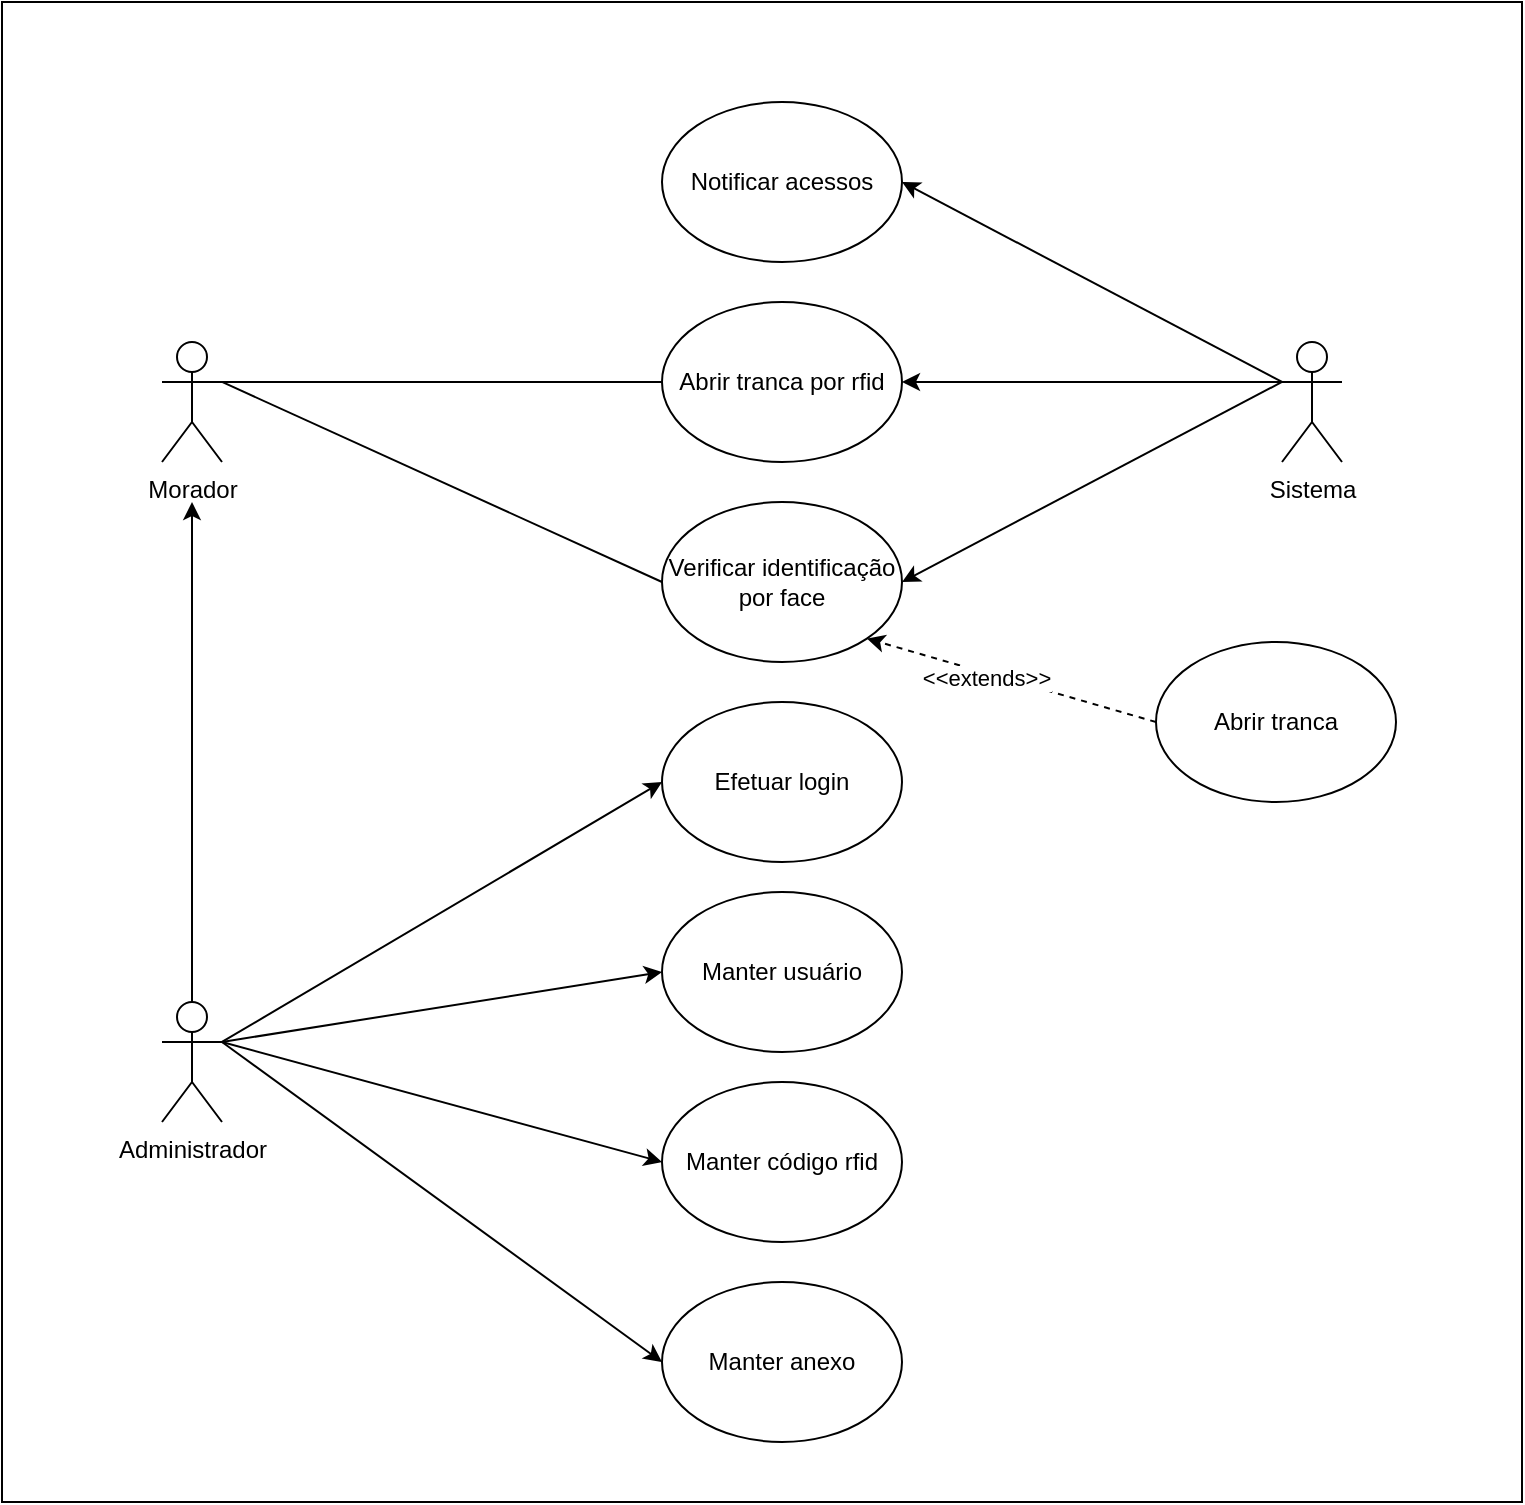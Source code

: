 <mxfile version="22.1.3" type="device">
  <diagram name="Página-1" id="hJ3K2YNlHZ1nlqVvNlur">
    <mxGraphModel dx="744" dy="775" grid="1" gridSize="10" guides="1" tooltips="1" connect="1" arrows="1" fold="1" page="1" pageScale="1" pageWidth="827" pageHeight="1169" math="0" shadow="0">
      <root>
        <mxCell id="0" />
        <mxCell id="1" parent="0" />
        <mxCell id="GgUE1jZ_9F-sr_fYQtHI-1" value="" style="rounded=0;whiteSpace=wrap;html=1;" vertex="1" parent="1">
          <mxGeometry x="130" y="60" width="760" height="750" as="geometry" />
        </mxCell>
        <mxCell id="GgUE1jZ_9F-sr_fYQtHI-2" value="Administrador" style="shape=umlActor;verticalLabelPosition=bottom;verticalAlign=top;html=1;outlineConnect=0;" vertex="1" parent="1">
          <mxGeometry x="210" y="560" width="30" height="60" as="geometry" />
        </mxCell>
        <mxCell id="GgUE1jZ_9F-sr_fYQtHI-3" value="Morador" style="shape=umlActor;verticalLabelPosition=bottom;verticalAlign=top;html=1;outlineConnect=0;" vertex="1" parent="1">
          <mxGeometry x="210" y="230" width="30" height="60" as="geometry" />
        </mxCell>
        <mxCell id="GgUE1jZ_9F-sr_fYQtHI-4" value="Sistema" style="shape=umlActor;verticalLabelPosition=bottom;verticalAlign=top;html=1;outlineConnect=0;" vertex="1" parent="1">
          <mxGeometry x="770" y="230" width="30" height="60" as="geometry" />
        </mxCell>
        <mxCell id="GgUE1jZ_9F-sr_fYQtHI-5" value="Notificar acessos" style="ellipse;whiteSpace=wrap;html=1;" vertex="1" parent="1">
          <mxGeometry x="460" y="110" width="120" height="80" as="geometry" />
        </mxCell>
        <mxCell id="GgUE1jZ_9F-sr_fYQtHI-6" value="Abrir tranca por rfid" style="ellipse;whiteSpace=wrap;html=1;" vertex="1" parent="1">
          <mxGeometry x="460" y="210" width="120" height="80" as="geometry" />
        </mxCell>
        <mxCell id="GgUE1jZ_9F-sr_fYQtHI-7" value="Verificar identificação por face" style="ellipse;whiteSpace=wrap;html=1;" vertex="1" parent="1">
          <mxGeometry x="460" y="310" width="120" height="80" as="geometry" />
        </mxCell>
        <mxCell id="GgUE1jZ_9F-sr_fYQtHI-8" value="Efetuar login" style="ellipse;whiteSpace=wrap;html=1;" vertex="1" parent="1">
          <mxGeometry x="460" y="410" width="120" height="80" as="geometry" />
        </mxCell>
        <mxCell id="GgUE1jZ_9F-sr_fYQtHI-9" value="Manter usuário" style="ellipse;whiteSpace=wrap;html=1;" vertex="1" parent="1">
          <mxGeometry x="460" y="505" width="120" height="80" as="geometry" />
        </mxCell>
        <mxCell id="GgUE1jZ_9F-sr_fYQtHI-10" value="Abrir tranca" style="ellipse;whiteSpace=wrap;html=1;" vertex="1" parent="1">
          <mxGeometry x="707" y="380" width="120" height="80" as="geometry" />
        </mxCell>
        <mxCell id="GgUE1jZ_9F-sr_fYQtHI-11" value="" style="endArrow=classic;html=1;rounded=0;exitX=0.5;exitY=0;exitDx=0;exitDy=0;exitPerimeter=0;" edge="1" parent="1" source="GgUE1jZ_9F-sr_fYQtHI-2">
          <mxGeometry width="50" height="50" relative="1" as="geometry">
            <mxPoint x="260" y="480" as="sourcePoint" />
            <mxPoint x="225" y="310" as="targetPoint" />
          </mxGeometry>
        </mxCell>
        <mxCell id="GgUE1jZ_9F-sr_fYQtHI-12" value="" style="endArrow=none;html=1;rounded=0;exitX=1;exitY=0.333;exitDx=0;exitDy=0;exitPerimeter=0;entryX=0;entryY=0.5;entryDx=0;entryDy=0;" edge="1" parent="1" source="GgUE1jZ_9F-sr_fYQtHI-3" target="GgUE1jZ_9F-sr_fYQtHI-6">
          <mxGeometry width="50" height="50" relative="1" as="geometry">
            <mxPoint x="430" y="420" as="sourcePoint" />
            <mxPoint x="480" y="370" as="targetPoint" />
          </mxGeometry>
        </mxCell>
        <mxCell id="GgUE1jZ_9F-sr_fYQtHI-13" value="" style="endArrow=none;html=1;rounded=0;exitX=1;exitY=0.333;exitDx=0;exitDy=0;exitPerimeter=0;entryX=0;entryY=0.5;entryDx=0;entryDy=0;" edge="1" parent="1" source="GgUE1jZ_9F-sr_fYQtHI-3" target="GgUE1jZ_9F-sr_fYQtHI-7">
          <mxGeometry width="50" height="50" relative="1" as="geometry">
            <mxPoint x="320" y="350" as="sourcePoint" />
            <mxPoint x="370" y="300" as="targetPoint" />
          </mxGeometry>
        </mxCell>
        <mxCell id="GgUE1jZ_9F-sr_fYQtHI-14" value="" style="endArrow=classic;html=1;rounded=0;entryX=1;entryY=0.5;entryDx=0;entryDy=0;exitX=0;exitY=0.333;exitDx=0;exitDy=0;exitPerimeter=0;" edge="1" parent="1" source="GgUE1jZ_9F-sr_fYQtHI-4" target="GgUE1jZ_9F-sr_fYQtHI-6">
          <mxGeometry width="50" height="50" relative="1" as="geometry">
            <mxPoint x="590" y="430" as="sourcePoint" />
            <mxPoint x="640" y="380" as="targetPoint" />
          </mxGeometry>
        </mxCell>
        <mxCell id="GgUE1jZ_9F-sr_fYQtHI-15" value="" style="endArrow=classic;html=1;rounded=0;entryX=1;entryY=0.5;entryDx=0;entryDy=0;exitX=0;exitY=0.333;exitDx=0;exitDy=0;exitPerimeter=0;" edge="1" parent="1" source="GgUE1jZ_9F-sr_fYQtHI-4" target="GgUE1jZ_9F-sr_fYQtHI-7">
          <mxGeometry width="50" height="50" relative="1" as="geometry">
            <mxPoint x="660" y="330" as="sourcePoint" />
            <mxPoint x="710" y="280" as="targetPoint" />
          </mxGeometry>
        </mxCell>
        <mxCell id="GgUE1jZ_9F-sr_fYQtHI-16" value="" style="endArrow=classic;html=1;rounded=0;entryX=1;entryY=0.5;entryDx=0;entryDy=0;exitX=0;exitY=0.333;exitDx=0;exitDy=0;exitPerimeter=0;" edge="1" parent="1" source="GgUE1jZ_9F-sr_fYQtHI-4" target="GgUE1jZ_9F-sr_fYQtHI-5">
          <mxGeometry width="50" height="50" relative="1" as="geometry">
            <mxPoint x="600" y="410" as="sourcePoint" />
            <mxPoint x="650" y="360" as="targetPoint" />
          </mxGeometry>
        </mxCell>
        <mxCell id="GgUE1jZ_9F-sr_fYQtHI-18" value="" style="endArrow=classic;html=1;rounded=0;entryX=1;entryY=1;entryDx=0;entryDy=0;exitX=0;exitY=0.5;exitDx=0;exitDy=0;dashed=1;" edge="1" parent="1" source="GgUE1jZ_9F-sr_fYQtHI-10" target="GgUE1jZ_9F-sr_fYQtHI-7">
          <mxGeometry width="50" height="50" relative="1" as="geometry">
            <mxPoint x="600" y="470" as="sourcePoint" />
            <mxPoint x="650" y="420" as="targetPoint" />
          </mxGeometry>
        </mxCell>
        <mxCell id="GgUE1jZ_9F-sr_fYQtHI-19" value="&amp;lt;&amp;lt;extends&amp;gt;&amp;gt;" style="edgeLabel;html=1;align=center;verticalAlign=middle;resizable=0;points=[];" vertex="1" connectable="0" parent="GgUE1jZ_9F-sr_fYQtHI-18">
          <mxGeometry x="0.17" y="2" relative="1" as="geometry">
            <mxPoint as="offset" />
          </mxGeometry>
        </mxCell>
        <mxCell id="GgUE1jZ_9F-sr_fYQtHI-20" value="Manter código rfid" style="ellipse;whiteSpace=wrap;html=1;" vertex="1" parent="1">
          <mxGeometry x="460" y="600" width="120" height="80" as="geometry" />
        </mxCell>
        <mxCell id="GgUE1jZ_9F-sr_fYQtHI-21" value="Manter anexo" style="ellipse;whiteSpace=wrap;html=1;" vertex="1" parent="1">
          <mxGeometry x="460" y="700" width="120" height="80" as="geometry" />
        </mxCell>
        <mxCell id="GgUE1jZ_9F-sr_fYQtHI-22" value="" style="endArrow=classic;html=1;rounded=0;entryX=0;entryY=0.5;entryDx=0;entryDy=0;exitX=1;exitY=0.333;exitDx=0;exitDy=0;exitPerimeter=0;" edge="1" parent="1" source="GgUE1jZ_9F-sr_fYQtHI-2" target="GgUE1jZ_9F-sr_fYQtHI-8">
          <mxGeometry width="50" height="50" relative="1" as="geometry">
            <mxPoint x="300" y="550" as="sourcePoint" />
            <mxPoint x="350" y="500" as="targetPoint" />
          </mxGeometry>
        </mxCell>
        <mxCell id="GgUE1jZ_9F-sr_fYQtHI-23" value="" style="endArrow=classic;html=1;rounded=0;exitX=1;exitY=0.333;exitDx=0;exitDy=0;exitPerimeter=0;entryX=0;entryY=0.5;entryDx=0;entryDy=0;" edge="1" parent="1" source="GgUE1jZ_9F-sr_fYQtHI-2" target="GgUE1jZ_9F-sr_fYQtHI-9">
          <mxGeometry width="50" height="50" relative="1" as="geometry">
            <mxPoint x="340" y="650" as="sourcePoint" />
            <mxPoint x="390" y="600" as="targetPoint" />
          </mxGeometry>
        </mxCell>
        <mxCell id="GgUE1jZ_9F-sr_fYQtHI-24" value="" style="endArrow=classic;html=1;rounded=0;exitX=1;exitY=0.333;exitDx=0;exitDy=0;exitPerimeter=0;entryX=0;entryY=0.5;entryDx=0;entryDy=0;" edge="1" parent="1" source="GgUE1jZ_9F-sr_fYQtHI-2" target="GgUE1jZ_9F-sr_fYQtHI-20">
          <mxGeometry width="50" height="50" relative="1" as="geometry">
            <mxPoint x="380" y="660" as="sourcePoint" />
            <mxPoint x="430" y="610" as="targetPoint" />
          </mxGeometry>
        </mxCell>
        <mxCell id="GgUE1jZ_9F-sr_fYQtHI-25" value="" style="endArrow=classic;html=1;rounded=0;exitX=1;exitY=0.333;exitDx=0;exitDy=0;exitPerimeter=0;entryX=0;entryY=0.5;entryDx=0;entryDy=0;" edge="1" parent="1" source="GgUE1jZ_9F-sr_fYQtHI-2" target="GgUE1jZ_9F-sr_fYQtHI-21">
          <mxGeometry width="50" height="50" relative="1" as="geometry">
            <mxPoint x="330" y="710" as="sourcePoint" />
            <mxPoint x="380" y="660" as="targetPoint" />
          </mxGeometry>
        </mxCell>
      </root>
    </mxGraphModel>
  </diagram>
</mxfile>
